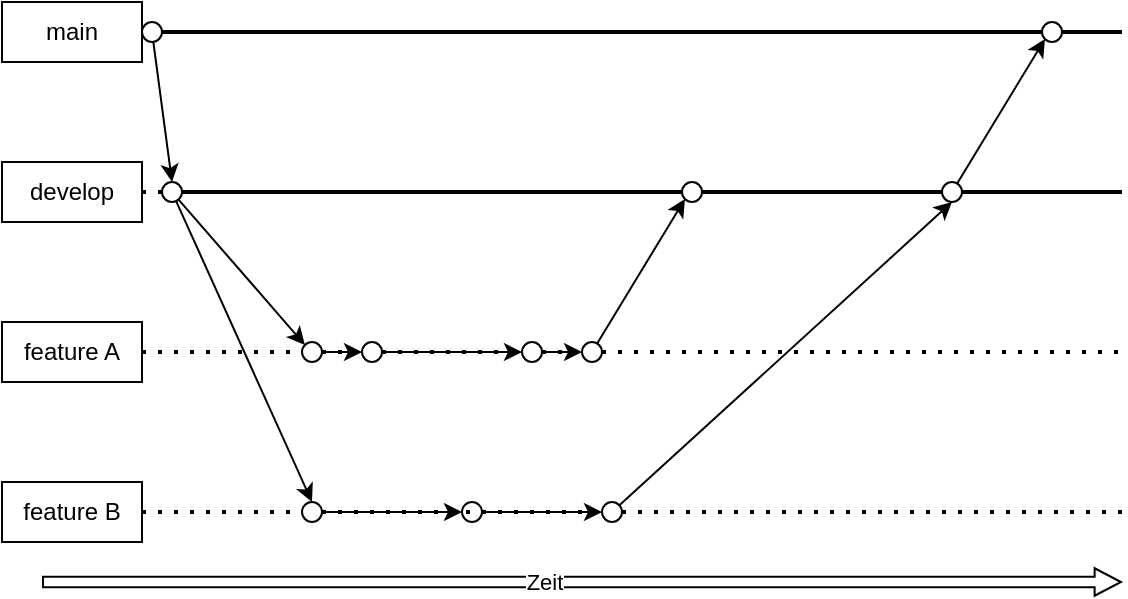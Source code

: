 <mxfile version="24.4.6" type="device">
  <diagram name="Page-1" id="86KPfw7AnGugU9ICZXfI">
    <mxGraphModel dx="1400" dy="586" grid="1" gridSize="10" guides="1" tooltips="1" connect="1" arrows="1" fold="1" page="1" pageScale="1" pageWidth="1169" pageHeight="827" math="0" shadow="0">
      <root>
        <mxCell id="0" />
        <mxCell id="1" parent="0" />
        <mxCell id="j6o9LLnKaJPigRWw4Hbk-3" value="feature A" style="rounded=0;whiteSpace=wrap;html=1;" vertex="1" parent="1">
          <mxGeometry x="80" y="200" width="70" height="30" as="geometry" />
        </mxCell>
        <mxCell id="j6o9LLnKaJPigRWw4Hbk-4" value="feature B" style="rounded=0;whiteSpace=wrap;html=1;" vertex="1" parent="1">
          <mxGeometry x="80" y="280" width="70" height="30" as="geometry" />
        </mxCell>
        <mxCell id="j6o9LLnKaJPigRWw4Hbk-5" value="develop" style="rounded=0;whiteSpace=wrap;html=1;" vertex="1" parent="1">
          <mxGeometry x="80" y="120" width="70" height="30" as="geometry" />
        </mxCell>
        <mxCell id="j6o9LLnKaJPigRWw4Hbk-6" value="main" style="rounded=0;whiteSpace=wrap;html=1;" vertex="1" parent="1">
          <mxGeometry x="80" y="40" width="70" height="30" as="geometry" />
        </mxCell>
        <mxCell id="j6o9LLnKaJPigRWw4Hbk-8" value="" style="endArrow=none;html=1;strokeWidth=2;rounded=0;exitX=1;exitY=0.5;exitDx=0;exitDy=0;" edge="1" parent="1" source="j6o9LLnKaJPigRWw4Hbk-30">
          <mxGeometry width="50" height="50" relative="1" as="geometry">
            <mxPoint x="240" y="250" as="sourcePoint" />
            <mxPoint x="640" y="55" as="targetPoint" />
          </mxGeometry>
        </mxCell>
        <mxCell id="j6o9LLnKaJPigRWw4Hbk-9" value="" style="endArrow=none;dashed=1;html=1;dashPattern=1 3;strokeWidth=2;rounded=0;exitX=1;exitY=0.5;exitDx=0;exitDy=0;" edge="1" parent="1" source="j6o9LLnKaJPigRWw4Hbk-31">
          <mxGeometry width="50" height="50" relative="1" as="geometry">
            <mxPoint x="160" y="65" as="sourcePoint" />
            <mxPoint x="640" y="295" as="targetPoint" />
          </mxGeometry>
        </mxCell>
        <mxCell id="j6o9LLnKaJPigRWw4Hbk-10" value="" style="endArrow=none;dashed=1;html=1;dashPattern=1 3;strokeWidth=2;rounded=0;exitX=1;exitY=0.5;exitDx=0;exitDy=0;" edge="1" parent="1" source="j6o9LLnKaJPigRWw4Hbk-29">
          <mxGeometry width="50" height="50" relative="1" as="geometry">
            <mxPoint x="170" y="75" as="sourcePoint" />
            <mxPoint x="640" y="215" as="targetPoint" />
          </mxGeometry>
        </mxCell>
        <mxCell id="j6o9LLnKaJPigRWw4Hbk-11" value="" style="endArrow=none;html=1;strokeWidth=2;rounded=0;exitX=1;exitY=0.5;exitDx=0;exitDy=0;" edge="1" parent="1" source="j6o9LLnKaJPigRWw4Hbk-35">
          <mxGeometry width="50" height="50" relative="1" as="geometry">
            <mxPoint x="180" y="85" as="sourcePoint" />
            <mxPoint x="640" y="135" as="targetPoint" />
          </mxGeometry>
        </mxCell>
        <mxCell id="j6o9LLnKaJPigRWw4Hbk-50" style="edgeStyle=none;rounded=0;orthogonalLoop=1;jettySize=auto;html=1;entryX=0;entryY=0.5;entryDx=0;entryDy=0;strokeColor=default;align=center;verticalAlign=middle;fontFamily=Helvetica;fontSize=11;fontColor=default;labelBackgroundColor=default;endArrow=classic;" edge="1" parent="1" source="j6o9LLnKaJPigRWw4Hbk-18" target="j6o9LLnKaJPigRWw4Hbk-31">
          <mxGeometry relative="1" as="geometry" />
        </mxCell>
        <mxCell id="j6o9LLnKaJPigRWw4Hbk-18" value="" style="ellipse;whiteSpace=wrap;html=1;aspect=fixed;" vertex="1" parent="1">
          <mxGeometry x="310" y="290" width="10" height="10" as="geometry" />
        </mxCell>
        <mxCell id="j6o9LLnKaJPigRWw4Hbk-19" value="" style="endArrow=none;dashed=1;html=1;dashPattern=1 3;strokeWidth=2;rounded=0;exitX=1;exitY=0.5;exitDx=0;exitDy=0;" edge="1" parent="1" source="j6o9LLnKaJPigRWw4Hbk-6" target="j6o9LLnKaJPigRWw4Hbk-12">
          <mxGeometry width="50" height="50" relative="1" as="geometry">
            <mxPoint x="150" y="55" as="sourcePoint" />
            <mxPoint x="640" y="55" as="targetPoint" />
          </mxGeometry>
        </mxCell>
        <mxCell id="j6o9LLnKaJPigRWw4Hbk-41" style="rounded=0;orthogonalLoop=1;jettySize=auto;html=1;entryX=0.5;entryY=0;entryDx=0;entryDy=0;" edge="1" parent="1" source="j6o9LLnKaJPigRWw4Hbk-12" target="j6o9LLnKaJPigRWw4Hbk-13">
          <mxGeometry relative="1" as="geometry" />
        </mxCell>
        <mxCell id="j6o9LLnKaJPigRWw4Hbk-12" value="" style="ellipse;whiteSpace=wrap;html=1;aspect=fixed;" vertex="1" parent="1">
          <mxGeometry x="150" y="50" width="10" height="10" as="geometry" />
        </mxCell>
        <mxCell id="j6o9LLnKaJPigRWw4Hbk-20" value="" style="endArrow=none;dashed=1;html=1;dashPattern=1 3;strokeWidth=2;rounded=0;exitX=1;exitY=0.5;exitDx=0;exitDy=0;" edge="1" parent="1" source="j6o9LLnKaJPigRWw4Hbk-5" target="j6o9LLnKaJPigRWw4Hbk-13">
          <mxGeometry width="50" height="50" relative="1" as="geometry">
            <mxPoint x="150" y="135" as="sourcePoint" />
            <mxPoint x="640" y="135" as="targetPoint" />
          </mxGeometry>
        </mxCell>
        <mxCell id="j6o9LLnKaJPigRWw4Hbk-42" style="edgeStyle=none;rounded=0;orthogonalLoop=1;jettySize=auto;html=1;entryX=0;entryY=0;entryDx=0;entryDy=0;strokeColor=default;align=center;verticalAlign=middle;fontFamily=Helvetica;fontSize=11;fontColor=default;labelBackgroundColor=default;endArrow=classic;" edge="1" parent="1" source="j6o9LLnKaJPigRWw4Hbk-13" target="j6o9LLnKaJPigRWw4Hbk-14">
          <mxGeometry relative="1" as="geometry" />
        </mxCell>
        <mxCell id="j6o9LLnKaJPigRWw4Hbk-44" style="edgeStyle=none;rounded=0;orthogonalLoop=1;jettySize=auto;html=1;entryX=0.5;entryY=0;entryDx=0;entryDy=0;strokeColor=default;align=center;verticalAlign=middle;fontFamily=Helvetica;fontSize=11;fontColor=default;labelBackgroundColor=default;endArrow=classic;" edge="1" parent="1" source="j6o9LLnKaJPigRWw4Hbk-13" target="j6o9LLnKaJPigRWw4Hbk-15">
          <mxGeometry relative="1" as="geometry" />
        </mxCell>
        <mxCell id="j6o9LLnKaJPigRWw4Hbk-13" value="" style="ellipse;whiteSpace=wrap;html=1;aspect=fixed;" vertex="1" parent="1">
          <mxGeometry x="160" y="130" width="10" height="10" as="geometry" />
        </mxCell>
        <mxCell id="j6o9LLnKaJPigRWw4Hbk-21" value="" style="endArrow=none;dashed=1;html=1;dashPattern=1 3;strokeWidth=2;rounded=0;exitX=1;exitY=0.5;exitDx=0;exitDy=0;" edge="1" parent="1" source="j6o9LLnKaJPigRWw4Hbk-3" target="j6o9LLnKaJPigRWw4Hbk-14">
          <mxGeometry width="50" height="50" relative="1" as="geometry">
            <mxPoint x="150" y="215" as="sourcePoint" />
            <mxPoint x="640" y="215" as="targetPoint" />
          </mxGeometry>
        </mxCell>
        <mxCell id="j6o9LLnKaJPigRWw4Hbk-45" style="edgeStyle=none;rounded=0;orthogonalLoop=1;jettySize=auto;html=1;entryX=0;entryY=0.5;entryDx=0;entryDy=0;strokeColor=default;align=center;verticalAlign=middle;fontFamily=Helvetica;fontSize=11;fontColor=default;labelBackgroundColor=default;endArrow=classic;" edge="1" parent="1" source="j6o9LLnKaJPigRWw4Hbk-14" target="j6o9LLnKaJPigRWw4Hbk-16">
          <mxGeometry relative="1" as="geometry" />
        </mxCell>
        <mxCell id="j6o9LLnKaJPigRWw4Hbk-14" value="" style="ellipse;whiteSpace=wrap;html=1;aspect=fixed;" vertex="1" parent="1">
          <mxGeometry x="230" y="210" width="10" height="10" as="geometry" />
        </mxCell>
        <mxCell id="j6o9LLnKaJPigRWw4Hbk-23" value="" style="endArrow=none;dashed=1;html=1;dashPattern=1 3;strokeWidth=2;rounded=0;exitX=1;exitY=0.5;exitDx=0;exitDy=0;" edge="1" parent="1" source="j6o9LLnKaJPigRWw4Hbk-4" target="j6o9LLnKaJPigRWw4Hbk-15">
          <mxGeometry width="50" height="50" relative="1" as="geometry">
            <mxPoint x="150" y="295" as="sourcePoint" />
            <mxPoint x="640" y="295" as="targetPoint" />
          </mxGeometry>
        </mxCell>
        <mxCell id="j6o9LLnKaJPigRWw4Hbk-49" style="edgeStyle=none;rounded=0;orthogonalLoop=1;jettySize=auto;html=1;strokeColor=default;align=center;verticalAlign=middle;fontFamily=Helvetica;fontSize=11;fontColor=default;labelBackgroundColor=default;endArrow=classic;" edge="1" parent="1" source="j6o9LLnKaJPigRWw4Hbk-15">
          <mxGeometry relative="1" as="geometry">
            <mxPoint x="310.0" y="295" as="targetPoint" />
          </mxGeometry>
        </mxCell>
        <mxCell id="j6o9LLnKaJPigRWw4Hbk-15" value="" style="ellipse;whiteSpace=wrap;html=1;aspect=fixed;" vertex="1" parent="1">
          <mxGeometry x="230" y="290" width="10" height="10" as="geometry" />
        </mxCell>
        <mxCell id="j6o9LLnKaJPigRWw4Hbk-24" value="" style="endArrow=none;dashed=1;html=1;dashPattern=1 3;strokeWidth=2;rounded=0;exitX=1;exitY=0.5;exitDx=0;exitDy=0;" edge="1" parent="1" source="j6o9LLnKaJPigRWw4Hbk-14" target="j6o9LLnKaJPigRWw4Hbk-16">
          <mxGeometry width="50" height="50" relative="1" as="geometry">
            <mxPoint x="220" y="215" as="sourcePoint" />
            <mxPoint x="640" y="215" as="targetPoint" />
          </mxGeometry>
        </mxCell>
        <mxCell id="j6o9LLnKaJPigRWw4Hbk-46" style="edgeStyle=none;rounded=0;orthogonalLoop=1;jettySize=auto;html=1;entryX=0;entryY=0.5;entryDx=0;entryDy=0;strokeColor=default;align=center;verticalAlign=middle;fontFamily=Helvetica;fontSize=11;fontColor=default;labelBackgroundColor=default;endArrow=classic;" edge="1" parent="1" source="j6o9LLnKaJPigRWw4Hbk-16" target="j6o9LLnKaJPigRWw4Hbk-17">
          <mxGeometry relative="1" as="geometry" />
        </mxCell>
        <mxCell id="j6o9LLnKaJPigRWw4Hbk-16" value="" style="ellipse;whiteSpace=wrap;html=1;aspect=fixed;" vertex="1" parent="1">
          <mxGeometry x="260" y="210" width="10" height="10" as="geometry" />
        </mxCell>
        <mxCell id="j6o9LLnKaJPigRWw4Hbk-28" value="" style="endArrow=none;dashed=1;html=1;dashPattern=1 3;strokeWidth=2;rounded=0;exitX=1;exitY=0.5;exitDx=0;exitDy=0;" edge="1" parent="1" source="j6o9LLnKaJPigRWw4Hbk-16" target="j6o9LLnKaJPigRWw4Hbk-17">
          <mxGeometry width="50" height="50" relative="1" as="geometry">
            <mxPoint x="270" y="215" as="sourcePoint" />
            <mxPoint x="640" y="215" as="targetPoint" />
          </mxGeometry>
        </mxCell>
        <mxCell id="j6o9LLnKaJPigRWw4Hbk-47" style="edgeStyle=none;rounded=0;orthogonalLoop=1;jettySize=auto;html=1;strokeColor=default;align=center;verticalAlign=middle;fontFamily=Helvetica;fontSize=11;fontColor=default;labelBackgroundColor=default;endArrow=classic;" edge="1" parent="1" source="j6o9LLnKaJPigRWw4Hbk-17">
          <mxGeometry relative="1" as="geometry">
            <mxPoint x="370" y="215" as="targetPoint" />
          </mxGeometry>
        </mxCell>
        <mxCell id="j6o9LLnKaJPigRWw4Hbk-17" value="" style="ellipse;whiteSpace=wrap;html=1;aspect=fixed;" vertex="1" parent="1">
          <mxGeometry x="340" y="210" width="10" height="10" as="geometry" />
        </mxCell>
        <mxCell id="j6o9LLnKaJPigRWw4Hbk-32" value="" style="endArrow=none;dashed=1;html=1;dashPattern=1 3;strokeWidth=2;rounded=0;exitX=1;exitY=0.5;exitDx=0;exitDy=0;" edge="1" parent="1" source="j6o9LLnKaJPigRWw4Hbk-17" target="j6o9LLnKaJPigRWw4Hbk-29">
          <mxGeometry width="50" height="50" relative="1" as="geometry">
            <mxPoint x="350" y="215" as="sourcePoint" />
            <mxPoint x="640" y="215" as="targetPoint" />
          </mxGeometry>
        </mxCell>
        <mxCell id="j6o9LLnKaJPigRWw4Hbk-48" style="edgeStyle=none;rounded=0;orthogonalLoop=1;jettySize=auto;html=1;entryX=0;entryY=1;entryDx=0;entryDy=0;strokeColor=default;align=center;verticalAlign=middle;fontFamily=Helvetica;fontSize=11;fontColor=default;labelBackgroundColor=default;endArrow=classic;" edge="1" parent="1" source="j6o9LLnKaJPigRWw4Hbk-29" target="j6o9LLnKaJPigRWw4Hbk-34">
          <mxGeometry relative="1" as="geometry" />
        </mxCell>
        <mxCell id="j6o9LLnKaJPigRWw4Hbk-29" value="" style="ellipse;whiteSpace=wrap;html=1;aspect=fixed;" vertex="1" parent="1">
          <mxGeometry x="370" y="210" width="10" height="10" as="geometry" />
        </mxCell>
        <mxCell id="j6o9LLnKaJPigRWw4Hbk-37" value="" style="endArrow=none;html=1;strokeWidth=2;rounded=0;exitX=1;exitY=0.5;exitDx=0;exitDy=0;" edge="1" parent="1" source="j6o9LLnKaJPigRWw4Hbk-13" target="j6o9LLnKaJPigRWw4Hbk-34">
          <mxGeometry width="50" height="50" relative="1" as="geometry">
            <mxPoint x="190" y="135" as="sourcePoint" />
            <mxPoint x="640" y="135" as="targetPoint" />
          </mxGeometry>
        </mxCell>
        <mxCell id="j6o9LLnKaJPigRWw4Hbk-34" value="" style="ellipse;whiteSpace=wrap;html=1;aspect=fixed;" vertex="1" parent="1">
          <mxGeometry x="420" y="130" width="10" height="10" as="geometry" />
        </mxCell>
        <mxCell id="j6o9LLnKaJPigRWw4Hbk-38" value="" style="endArrow=none;html=1;strokeWidth=2;rounded=0;exitX=1;exitY=0.5;exitDx=0;exitDy=0;" edge="1" parent="1" source="j6o9LLnKaJPigRWw4Hbk-12" target="j6o9LLnKaJPigRWw4Hbk-30">
          <mxGeometry width="50" height="50" relative="1" as="geometry">
            <mxPoint x="180" y="55" as="sourcePoint" />
            <mxPoint x="640" y="55" as="targetPoint" />
          </mxGeometry>
        </mxCell>
        <mxCell id="j6o9LLnKaJPigRWw4Hbk-30" value="" style="ellipse;whiteSpace=wrap;html=1;aspect=fixed;" vertex="1" parent="1">
          <mxGeometry x="600" y="50" width="10" height="10" as="geometry" />
        </mxCell>
        <mxCell id="j6o9LLnKaJPigRWw4Hbk-39" value="" style="endArrow=none;dashed=1;html=1;dashPattern=1 3;strokeWidth=2;rounded=0;exitX=1;exitY=0.5;exitDx=0;exitDy=0;" edge="1" parent="1" source="j6o9LLnKaJPigRWw4Hbk-15" target="j6o9LLnKaJPigRWw4Hbk-31">
          <mxGeometry width="50" height="50" relative="1" as="geometry">
            <mxPoint x="240" y="295" as="sourcePoint" />
            <mxPoint x="640" y="295" as="targetPoint" />
          </mxGeometry>
        </mxCell>
        <mxCell id="j6o9LLnKaJPigRWw4Hbk-51" style="edgeStyle=none;rounded=0;orthogonalLoop=1;jettySize=auto;html=1;entryX=0.5;entryY=1;entryDx=0;entryDy=0;strokeColor=default;align=center;verticalAlign=middle;fontFamily=Helvetica;fontSize=11;fontColor=default;labelBackgroundColor=default;endArrow=classic;" edge="1" parent="1" source="j6o9LLnKaJPigRWw4Hbk-31" target="j6o9LLnKaJPigRWw4Hbk-35">
          <mxGeometry relative="1" as="geometry" />
        </mxCell>
        <mxCell id="j6o9LLnKaJPigRWw4Hbk-31" value="" style="ellipse;whiteSpace=wrap;html=1;aspect=fixed;" vertex="1" parent="1">
          <mxGeometry x="380" y="290" width="10" height="10" as="geometry" />
        </mxCell>
        <mxCell id="j6o9LLnKaJPigRWw4Hbk-40" value="" style="endArrow=none;html=1;strokeWidth=2;rounded=0;exitX=1;exitY=0.5;exitDx=0;exitDy=0;" edge="1" parent="1" source="j6o9LLnKaJPigRWw4Hbk-34" target="j6o9LLnKaJPigRWw4Hbk-35">
          <mxGeometry width="50" height="50" relative="1" as="geometry">
            <mxPoint x="430" y="135" as="sourcePoint" />
            <mxPoint x="640" y="135" as="targetPoint" />
          </mxGeometry>
        </mxCell>
        <mxCell id="j6o9LLnKaJPigRWw4Hbk-55" style="edgeStyle=none;rounded=0;orthogonalLoop=1;jettySize=auto;html=1;entryX=0;entryY=1;entryDx=0;entryDy=0;strokeColor=default;align=center;verticalAlign=middle;fontFamily=Helvetica;fontSize=11;fontColor=default;labelBackgroundColor=default;endArrow=classic;" edge="1" parent="1" source="j6o9LLnKaJPigRWw4Hbk-35" target="j6o9LLnKaJPigRWw4Hbk-30">
          <mxGeometry relative="1" as="geometry" />
        </mxCell>
        <mxCell id="j6o9LLnKaJPigRWw4Hbk-35" value="" style="ellipse;whiteSpace=wrap;html=1;aspect=fixed;" vertex="1" parent="1">
          <mxGeometry x="550" y="130" width="10" height="10" as="geometry" />
        </mxCell>
        <mxCell id="j6o9LLnKaJPigRWw4Hbk-57" value="" style="shape=flexArrow;endArrow=classic;html=1;rounded=0;strokeColor=default;align=center;verticalAlign=middle;fontFamily=Helvetica;fontSize=11;fontColor=default;labelBackgroundColor=default;width=5.238;endSize=4.062;endWidth=7.506;" edge="1" parent="1">
          <mxGeometry width="50" height="50" relative="1" as="geometry">
            <mxPoint x="100" y="330" as="sourcePoint" />
            <mxPoint x="640" y="330" as="targetPoint" />
          </mxGeometry>
        </mxCell>
        <mxCell id="j6o9LLnKaJPigRWw4Hbk-58" value="Zeit" style="edgeLabel;html=1;align=center;verticalAlign=middle;resizable=0;points=[];fontFamily=Helvetica;fontSize=11;fontColor=default;labelBackgroundColor=default;" vertex="1" connectable="0" parent="j6o9LLnKaJPigRWw4Hbk-57">
          <mxGeometry x="0.154" relative="1" as="geometry">
            <mxPoint x="-61" as="offset" />
          </mxGeometry>
        </mxCell>
      </root>
    </mxGraphModel>
  </diagram>
</mxfile>
